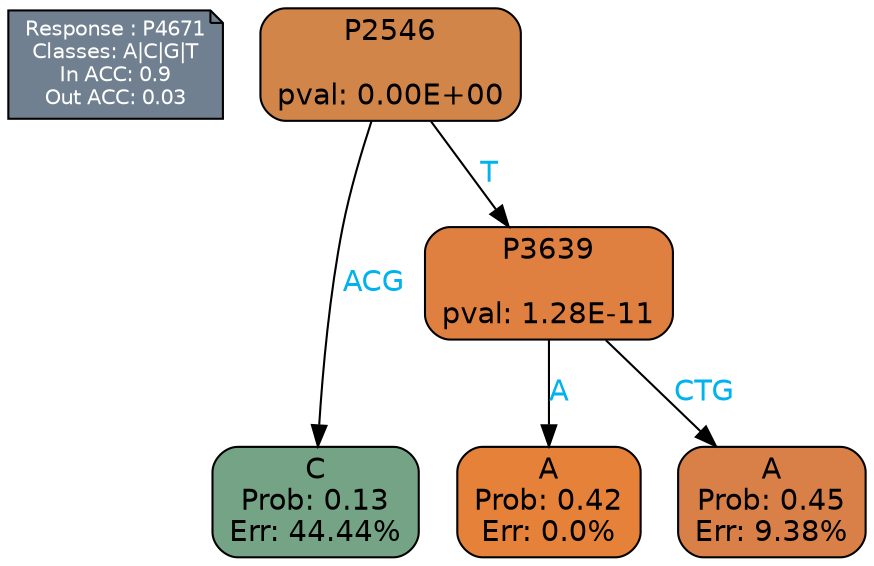 digraph Tree {
node [shape=box, style="filled, rounded", color="black", fontname=helvetica] ;
graph [ranksep=equally, splines=polylines, bgcolor=transparent, dpi=600] ;
edge [fontname=helvetica] ;
LEGEND [label="Response : P4671
Classes: A|C|G|T
In ACC: 0.9
Out ACC: 0.03
",shape=note,align=left,style=filled,fillcolor="slategray",fontcolor="white",fontsize=10];1 [label="P2546

pval: 0.00E+00", fillcolor="#d18549"] ;
2 [label="C
Prob: 0.13
Err: 44.44%", fillcolor="#75a385"] ;
3 [label="P3639

pval: 1.28E-11", fillcolor="#df8041"] ;
4 [label="A
Prob: 0.42
Err: 0.0%", fillcolor="#e58139"] ;
5 [label="A
Prob: 0.45
Err: 9.38%", fillcolor="#d98049"] ;
1 -> 2 [label="ACG",fontcolor=deepskyblue2] ;
1 -> 3 [label="T",fontcolor=deepskyblue2] ;
3 -> 4 [label="A",fontcolor=deepskyblue2] ;
3 -> 5 [label="CTG",fontcolor=deepskyblue2] ;
{rank = same; 2;4;5;}{rank = same; LEGEND;1;}}